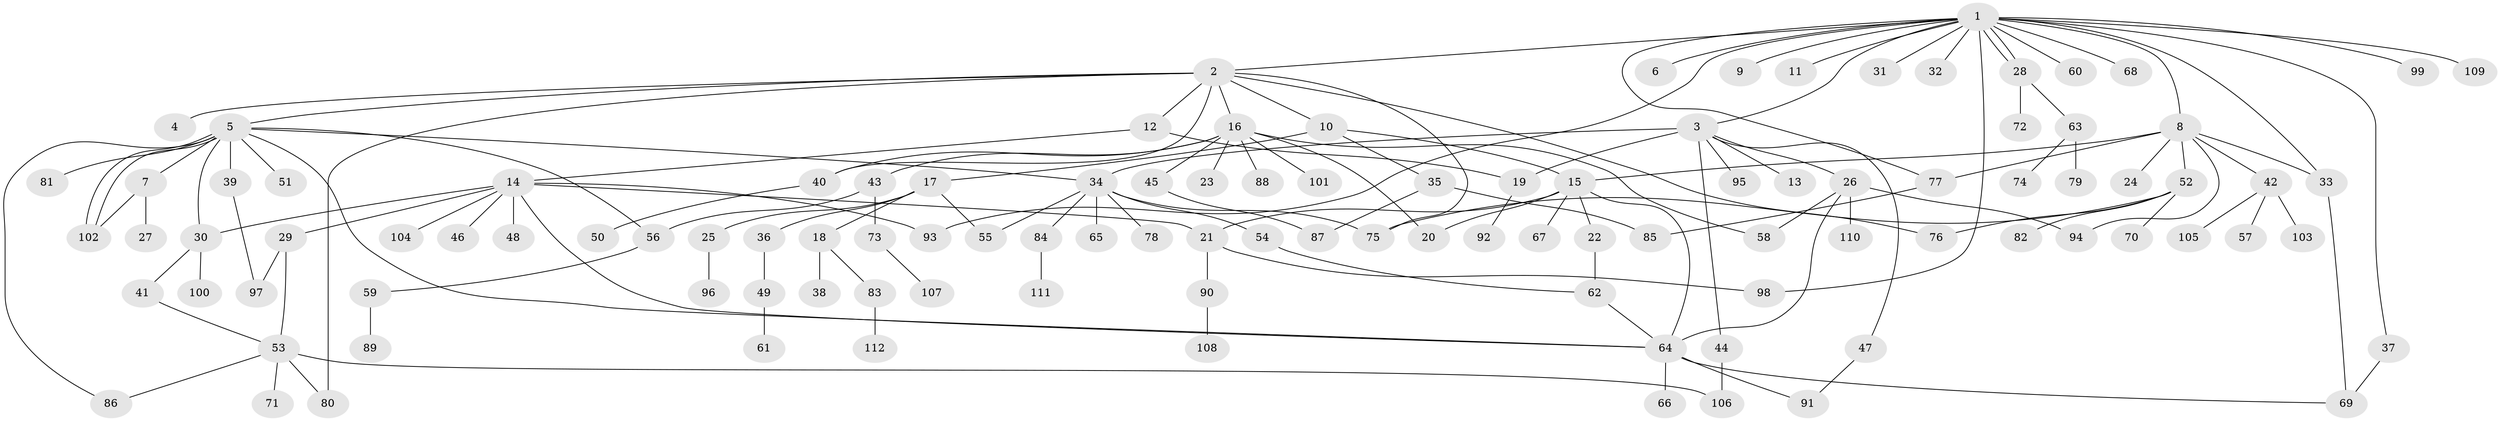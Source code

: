 // coarse degree distribution, {8: 0.07142857142857142, 10: 0.017857142857142856, 4: 0.05357142857142857, 2: 0.21428571428571427, 7: 0.07142857142857142, 5: 0.07142857142857142, 1: 0.30357142857142855, 3: 0.19642857142857142}
// Generated by graph-tools (version 1.1) at 2025/50/03/04/25 22:50:25]
// undirected, 112 vertices, 147 edges
graph export_dot {
  node [color=gray90,style=filled];
  1;
  2;
  3;
  4;
  5;
  6;
  7;
  8;
  9;
  10;
  11;
  12;
  13;
  14;
  15;
  16;
  17;
  18;
  19;
  20;
  21;
  22;
  23;
  24;
  25;
  26;
  27;
  28;
  29;
  30;
  31;
  32;
  33;
  34;
  35;
  36;
  37;
  38;
  39;
  40;
  41;
  42;
  43;
  44;
  45;
  46;
  47;
  48;
  49;
  50;
  51;
  52;
  53;
  54;
  55;
  56;
  57;
  58;
  59;
  60;
  61;
  62;
  63;
  64;
  65;
  66;
  67;
  68;
  69;
  70;
  71;
  72;
  73;
  74;
  75;
  76;
  77;
  78;
  79;
  80;
  81;
  82;
  83;
  84;
  85;
  86;
  87;
  88;
  89;
  90;
  91;
  92;
  93;
  94;
  95;
  96;
  97;
  98;
  99;
  100;
  101;
  102;
  103;
  104;
  105;
  106;
  107;
  108;
  109;
  110;
  111;
  112;
  1 -- 2;
  1 -- 3;
  1 -- 6;
  1 -- 8;
  1 -- 9;
  1 -- 11;
  1 -- 28;
  1 -- 28;
  1 -- 31;
  1 -- 32;
  1 -- 33;
  1 -- 37;
  1 -- 60;
  1 -- 68;
  1 -- 77;
  1 -- 93;
  1 -- 98;
  1 -- 99;
  1 -- 109;
  2 -- 4;
  2 -- 5;
  2 -- 10;
  2 -- 12;
  2 -- 16;
  2 -- 40;
  2 -- 75;
  2 -- 76;
  2 -- 80;
  3 -- 13;
  3 -- 19;
  3 -- 26;
  3 -- 34;
  3 -- 44;
  3 -- 47;
  3 -- 95;
  5 -- 7;
  5 -- 30;
  5 -- 34;
  5 -- 39;
  5 -- 51;
  5 -- 56;
  5 -- 64;
  5 -- 81;
  5 -- 86;
  5 -- 102;
  5 -- 102;
  7 -- 27;
  7 -- 102;
  8 -- 15;
  8 -- 24;
  8 -- 33;
  8 -- 42;
  8 -- 52;
  8 -- 77;
  8 -- 94;
  10 -- 15;
  10 -- 17;
  10 -- 35;
  12 -- 14;
  12 -- 19;
  14 -- 21;
  14 -- 29;
  14 -- 30;
  14 -- 46;
  14 -- 48;
  14 -- 64;
  14 -- 93;
  14 -- 104;
  15 -- 20;
  15 -- 21;
  15 -- 22;
  15 -- 64;
  15 -- 67;
  16 -- 20;
  16 -- 23;
  16 -- 40;
  16 -- 43;
  16 -- 45;
  16 -- 58;
  16 -- 88;
  16 -- 101;
  17 -- 18;
  17 -- 25;
  17 -- 36;
  17 -- 55;
  18 -- 38;
  18 -- 83;
  19 -- 92;
  21 -- 90;
  21 -- 98;
  22 -- 62;
  25 -- 96;
  26 -- 58;
  26 -- 64;
  26 -- 94;
  26 -- 110;
  28 -- 63;
  28 -- 72;
  29 -- 53;
  29 -- 97;
  30 -- 41;
  30 -- 100;
  33 -- 69;
  34 -- 54;
  34 -- 55;
  34 -- 65;
  34 -- 75;
  34 -- 78;
  34 -- 84;
  35 -- 85;
  35 -- 87;
  36 -- 49;
  37 -- 69;
  39 -- 97;
  40 -- 50;
  41 -- 53;
  42 -- 57;
  42 -- 103;
  42 -- 105;
  43 -- 56;
  43 -- 73;
  44 -- 106;
  45 -- 87;
  47 -- 91;
  49 -- 61;
  52 -- 70;
  52 -- 75;
  52 -- 76;
  52 -- 82;
  53 -- 71;
  53 -- 80;
  53 -- 86;
  53 -- 106;
  54 -- 62;
  56 -- 59;
  59 -- 89;
  62 -- 64;
  63 -- 74;
  63 -- 79;
  64 -- 66;
  64 -- 69;
  64 -- 91;
  73 -- 107;
  77 -- 85;
  83 -- 112;
  84 -- 111;
  90 -- 108;
}
